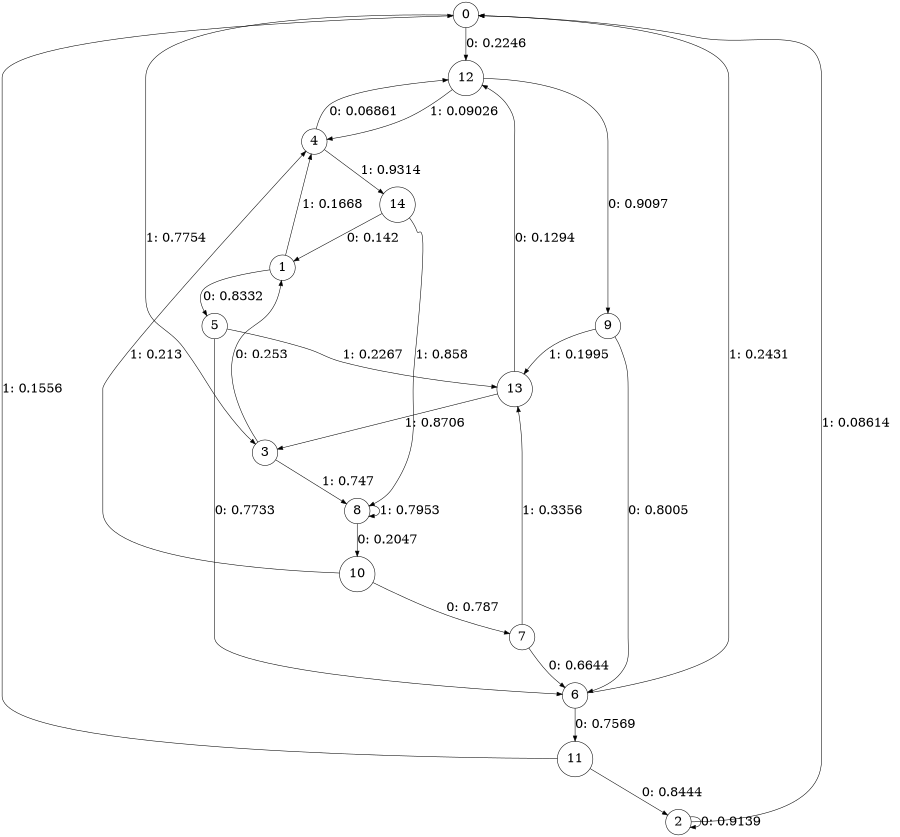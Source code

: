 digraph "ch6randomL5" {
size = "6,8.5";
ratio = "fill";
node [shape = circle];
node [fontsize = 24];
edge [fontsize = 24];
0 -> 12 [label = "0: 0.2246   "];
0 -> 3 [label = "1: 0.7754   "];
1 -> 5 [label = "0: 0.8332   "];
1 -> 4 [label = "1: 0.1668   "];
2 -> 2 [label = "0: 0.9139   "];
2 -> 0 [label = "1: 0.08614  "];
3 -> 1 [label = "0: 0.253    "];
3 -> 8 [label = "1: 0.747    "];
4 -> 12 [label = "0: 0.06861  "];
4 -> 14 [label = "1: 0.9314   "];
5 -> 6 [label = "0: 0.7733   "];
5 -> 13 [label = "1: 0.2267   "];
6 -> 11 [label = "0: 0.7569   "];
6 -> 0 [label = "1: 0.2431   "];
7 -> 6 [label = "0: 0.6644   "];
7 -> 13 [label = "1: 0.3356   "];
8 -> 10 [label = "0: 0.2047   "];
8 -> 8 [label = "1: 0.7953   "];
9 -> 6 [label = "0: 0.8005   "];
9 -> 13 [label = "1: 0.1995   "];
10 -> 7 [label = "0: 0.787    "];
10 -> 4 [label = "1: 0.213    "];
11 -> 2 [label = "0: 0.8444   "];
11 -> 0 [label = "1: 0.1556   "];
12 -> 9 [label = "0: 0.9097   "];
12 -> 4 [label = "1: 0.09026  "];
13 -> 12 [label = "0: 0.1294   "];
13 -> 3 [label = "1: 0.8706   "];
14 -> 1 [label = "0: 0.142    "];
14 -> 8 [label = "1: 0.858    "];
}